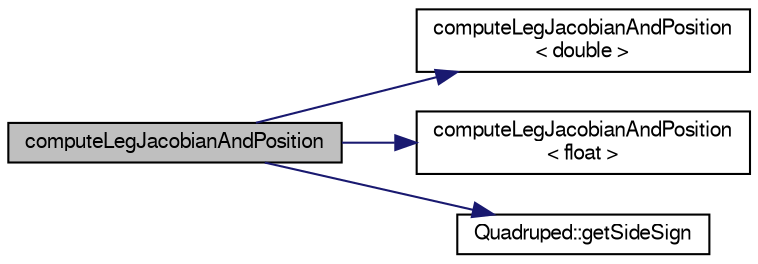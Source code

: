 digraph "computeLegJacobianAndPosition"
{
  edge [fontname="FreeSans",fontsize="10",labelfontname="FreeSans",labelfontsize="10"];
  node [fontname="FreeSans",fontsize="10",shape=record];
  rankdir="LR";
  Node1 [label="computeLegJacobianAndPosition",height=0.2,width=0.4,color="black", fillcolor="grey75", style="filled", fontcolor="black"];
  Node1 -> Node2 [color="midnightblue",fontsize="10",style="solid",fontname="FreeSans"];
  Node2 [label="computeLegJacobianAndPosition\l\< double \>",height=0.2,width=0.4,color="black", fillcolor="white", style="filled",URL="$da/d2d/_leg_controller_8cpp.html#a3a7be9c3e33a9279b590659caa8a9f79"];
  Node1 -> Node3 [color="midnightblue",fontsize="10",style="solid",fontname="FreeSans"];
  Node3 [label="computeLegJacobianAndPosition\l\< float \>",height=0.2,width=0.4,color="black", fillcolor="white", style="filled",URL="$da/d2d/_leg_controller_8cpp.html#a8c6ba0d01a88c7e4168cc3952b1c1c45"];
  Node1 -> Node4 [color="midnightblue",fontsize="10",style="solid",fontname="FreeSans"];
  Node4 [label="Quadruped::getSideSign",height=0.2,width=0.4,color="black", fillcolor="white", style="filled",URL="$dc/d66/class_quadruped.html#a6e180d3c6ca3c3b5bb3121324441e2c4"];
}
